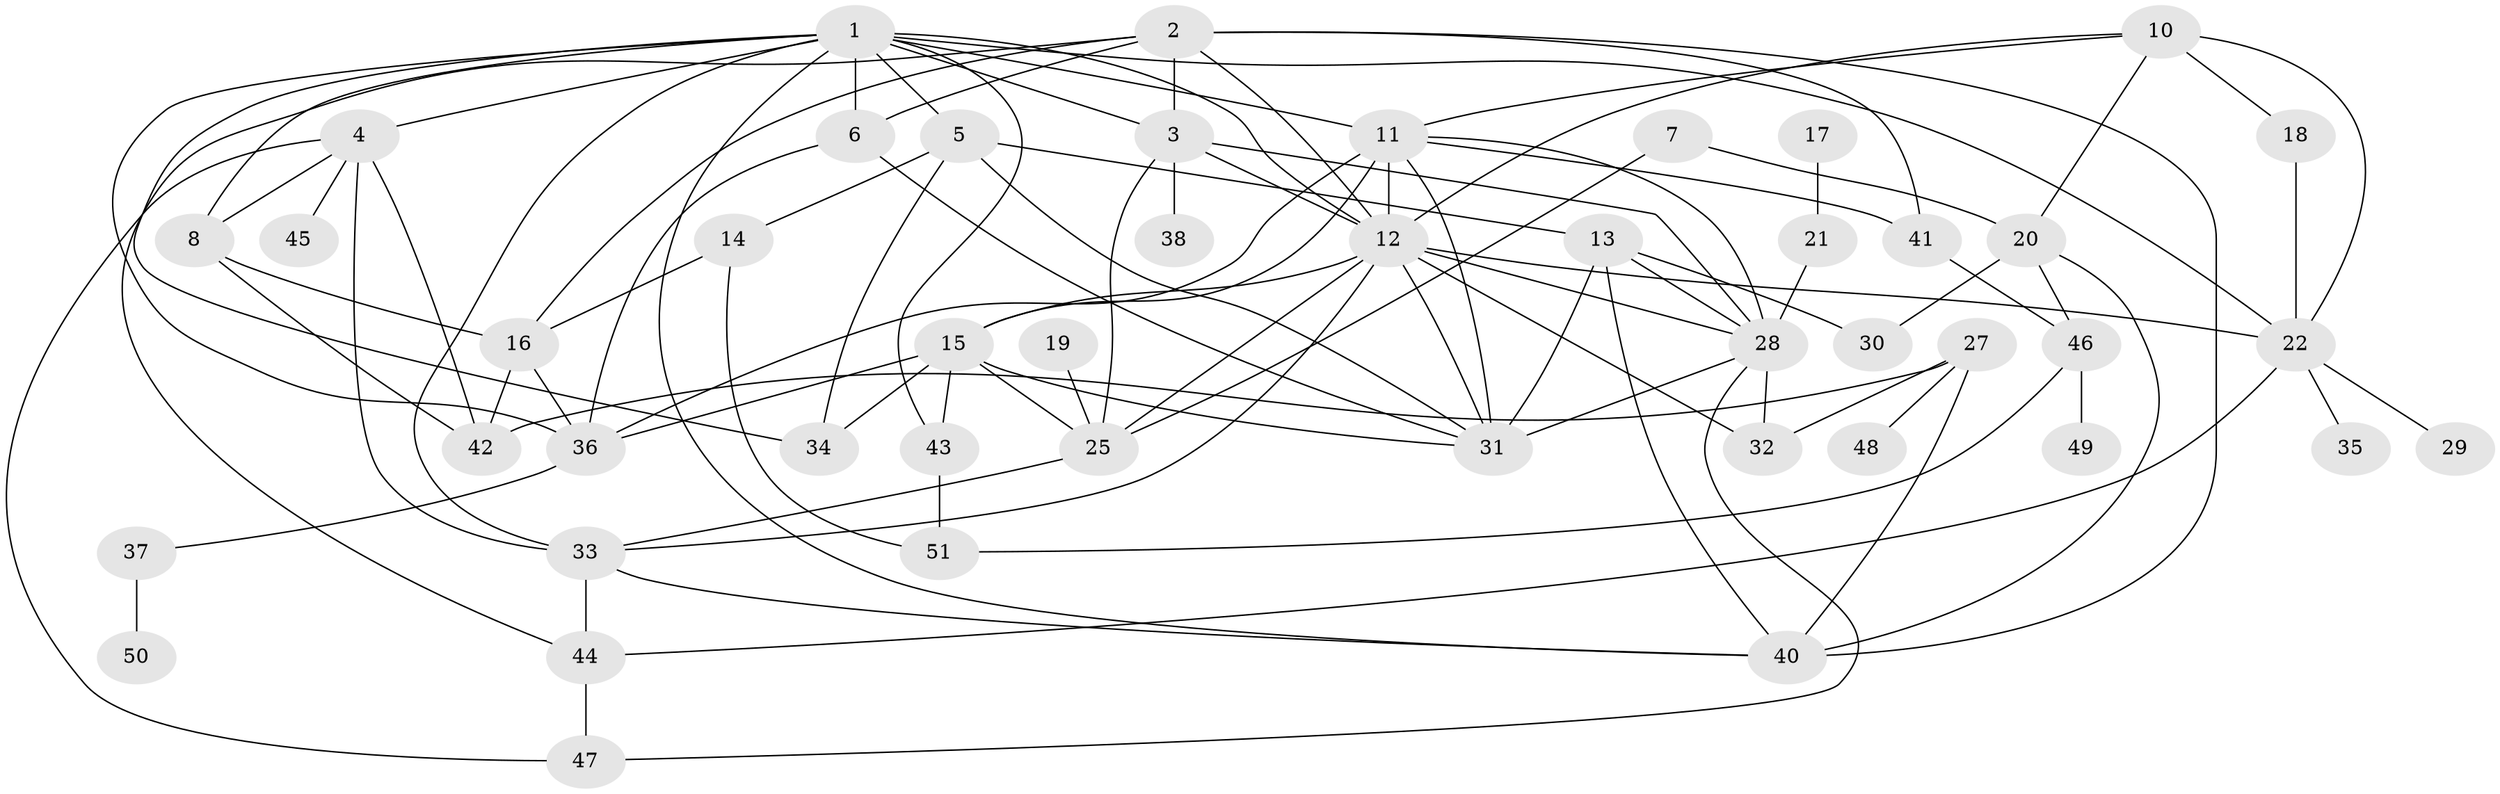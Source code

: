 // original degree distribution, {5: 0.0891089108910891, 3: 0.22772277227722773, 2: 0.2079207920792079, 6: 0.06930693069306931, 4: 0.19801980198019803, 0: 0.039603960396039604, 1: 0.1485148514851485, 8: 0.009900990099009901, 7: 0.009900990099009901}
// Generated by graph-tools (version 1.1) at 2025/33/03/09/25 02:33:42]
// undirected, 46 vertices, 97 edges
graph export_dot {
graph [start="1"]
  node [color=gray90,style=filled];
  1;
  2;
  3;
  4;
  5;
  6;
  7;
  8;
  10;
  11;
  12;
  13;
  14;
  15;
  16;
  17;
  18;
  19;
  20;
  21;
  22;
  25;
  27;
  28;
  29;
  30;
  31;
  32;
  33;
  34;
  35;
  36;
  37;
  38;
  40;
  41;
  42;
  43;
  44;
  45;
  46;
  47;
  48;
  49;
  50;
  51;
  1 -- 3 [weight=1.0];
  1 -- 4 [weight=1.0];
  1 -- 5 [weight=1.0];
  1 -- 6 [weight=1.0];
  1 -- 8 [weight=1.0];
  1 -- 11 [weight=1.0];
  1 -- 12 [weight=1.0];
  1 -- 22 [weight=1.0];
  1 -- 33 [weight=1.0];
  1 -- 34 [weight=1.0];
  1 -- 36 [weight=1.0];
  1 -- 40 [weight=1.0];
  1 -- 43 [weight=1.0];
  2 -- 3 [weight=1.0];
  2 -- 6 [weight=1.0];
  2 -- 12 [weight=1.0];
  2 -- 16 [weight=1.0];
  2 -- 40 [weight=1.0];
  2 -- 41 [weight=1.0];
  2 -- 44 [weight=1.0];
  3 -- 12 [weight=2.0];
  3 -- 25 [weight=1.0];
  3 -- 28 [weight=1.0];
  3 -- 38 [weight=1.0];
  4 -- 8 [weight=1.0];
  4 -- 33 [weight=1.0];
  4 -- 42 [weight=1.0];
  4 -- 45 [weight=1.0];
  4 -- 47 [weight=1.0];
  5 -- 13 [weight=1.0];
  5 -- 14 [weight=1.0];
  5 -- 31 [weight=2.0];
  5 -- 34 [weight=1.0];
  6 -- 31 [weight=1.0];
  6 -- 36 [weight=1.0];
  7 -- 20 [weight=1.0];
  7 -- 25 [weight=1.0];
  8 -- 16 [weight=2.0];
  8 -- 42 [weight=1.0];
  10 -- 11 [weight=1.0];
  10 -- 12 [weight=1.0];
  10 -- 18 [weight=1.0];
  10 -- 20 [weight=1.0];
  10 -- 22 [weight=1.0];
  11 -- 12 [weight=2.0];
  11 -- 15 [weight=1.0];
  11 -- 28 [weight=1.0];
  11 -- 31 [weight=1.0];
  11 -- 36 [weight=1.0];
  11 -- 41 [weight=1.0];
  12 -- 15 [weight=1.0];
  12 -- 22 [weight=1.0];
  12 -- 25 [weight=1.0];
  12 -- 28 [weight=1.0];
  12 -- 31 [weight=1.0];
  12 -- 32 [weight=1.0];
  12 -- 33 [weight=1.0];
  13 -- 28 [weight=2.0];
  13 -- 30 [weight=1.0];
  13 -- 31 [weight=1.0];
  13 -- 40 [weight=1.0];
  14 -- 16 [weight=1.0];
  14 -- 51 [weight=1.0];
  15 -- 25 [weight=1.0];
  15 -- 31 [weight=1.0];
  15 -- 34 [weight=1.0];
  15 -- 36 [weight=1.0];
  15 -- 43 [weight=1.0];
  16 -- 36 [weight=1.0];
  16 -- 42 [weight=1.0];
  17 -- 21 [weight=1.0];
  18 -- 22 [weight=1.0];
  19 -- 25 [weight=1.0];
  20 -- 30 [weight=1.0];
  20 -- 40 [weight=1.0];
  20 -- 46 [weight=1.0];
  21 -- 28 [weight=1.0];
  22 -- 29 [weight=1.0];
  22 -- 35 [weight=1.0];
  22 -- 44 [weight=1.0];
  25 -- 33 [weight=1.0];
  27 -- 32 [weight=1.0];
  27 -- 40 [weight=1.0];
  27 -- 42 [weight=1.0];
  27 -- 48 [weight=1.0];
  28 -- 31 [weight=1.0];
  28 -- 32 [weight=1.0];
  28 -- 47 [weight=1.0];
  33 -- 40 [weight=1.0];
  33 -- 44 [weight=1.0];
  36 -- 37 [weight=1.0];
  37 -- 50 [weight=1.0];
  41 -- 46 [weight=1.0];
  43 -- 51 [weight=1.0];
  44 -- 47 [weight=1.0];
  46 -- 49 [weight=1.0];
  46 -- 51 [weight=1.0];
}
